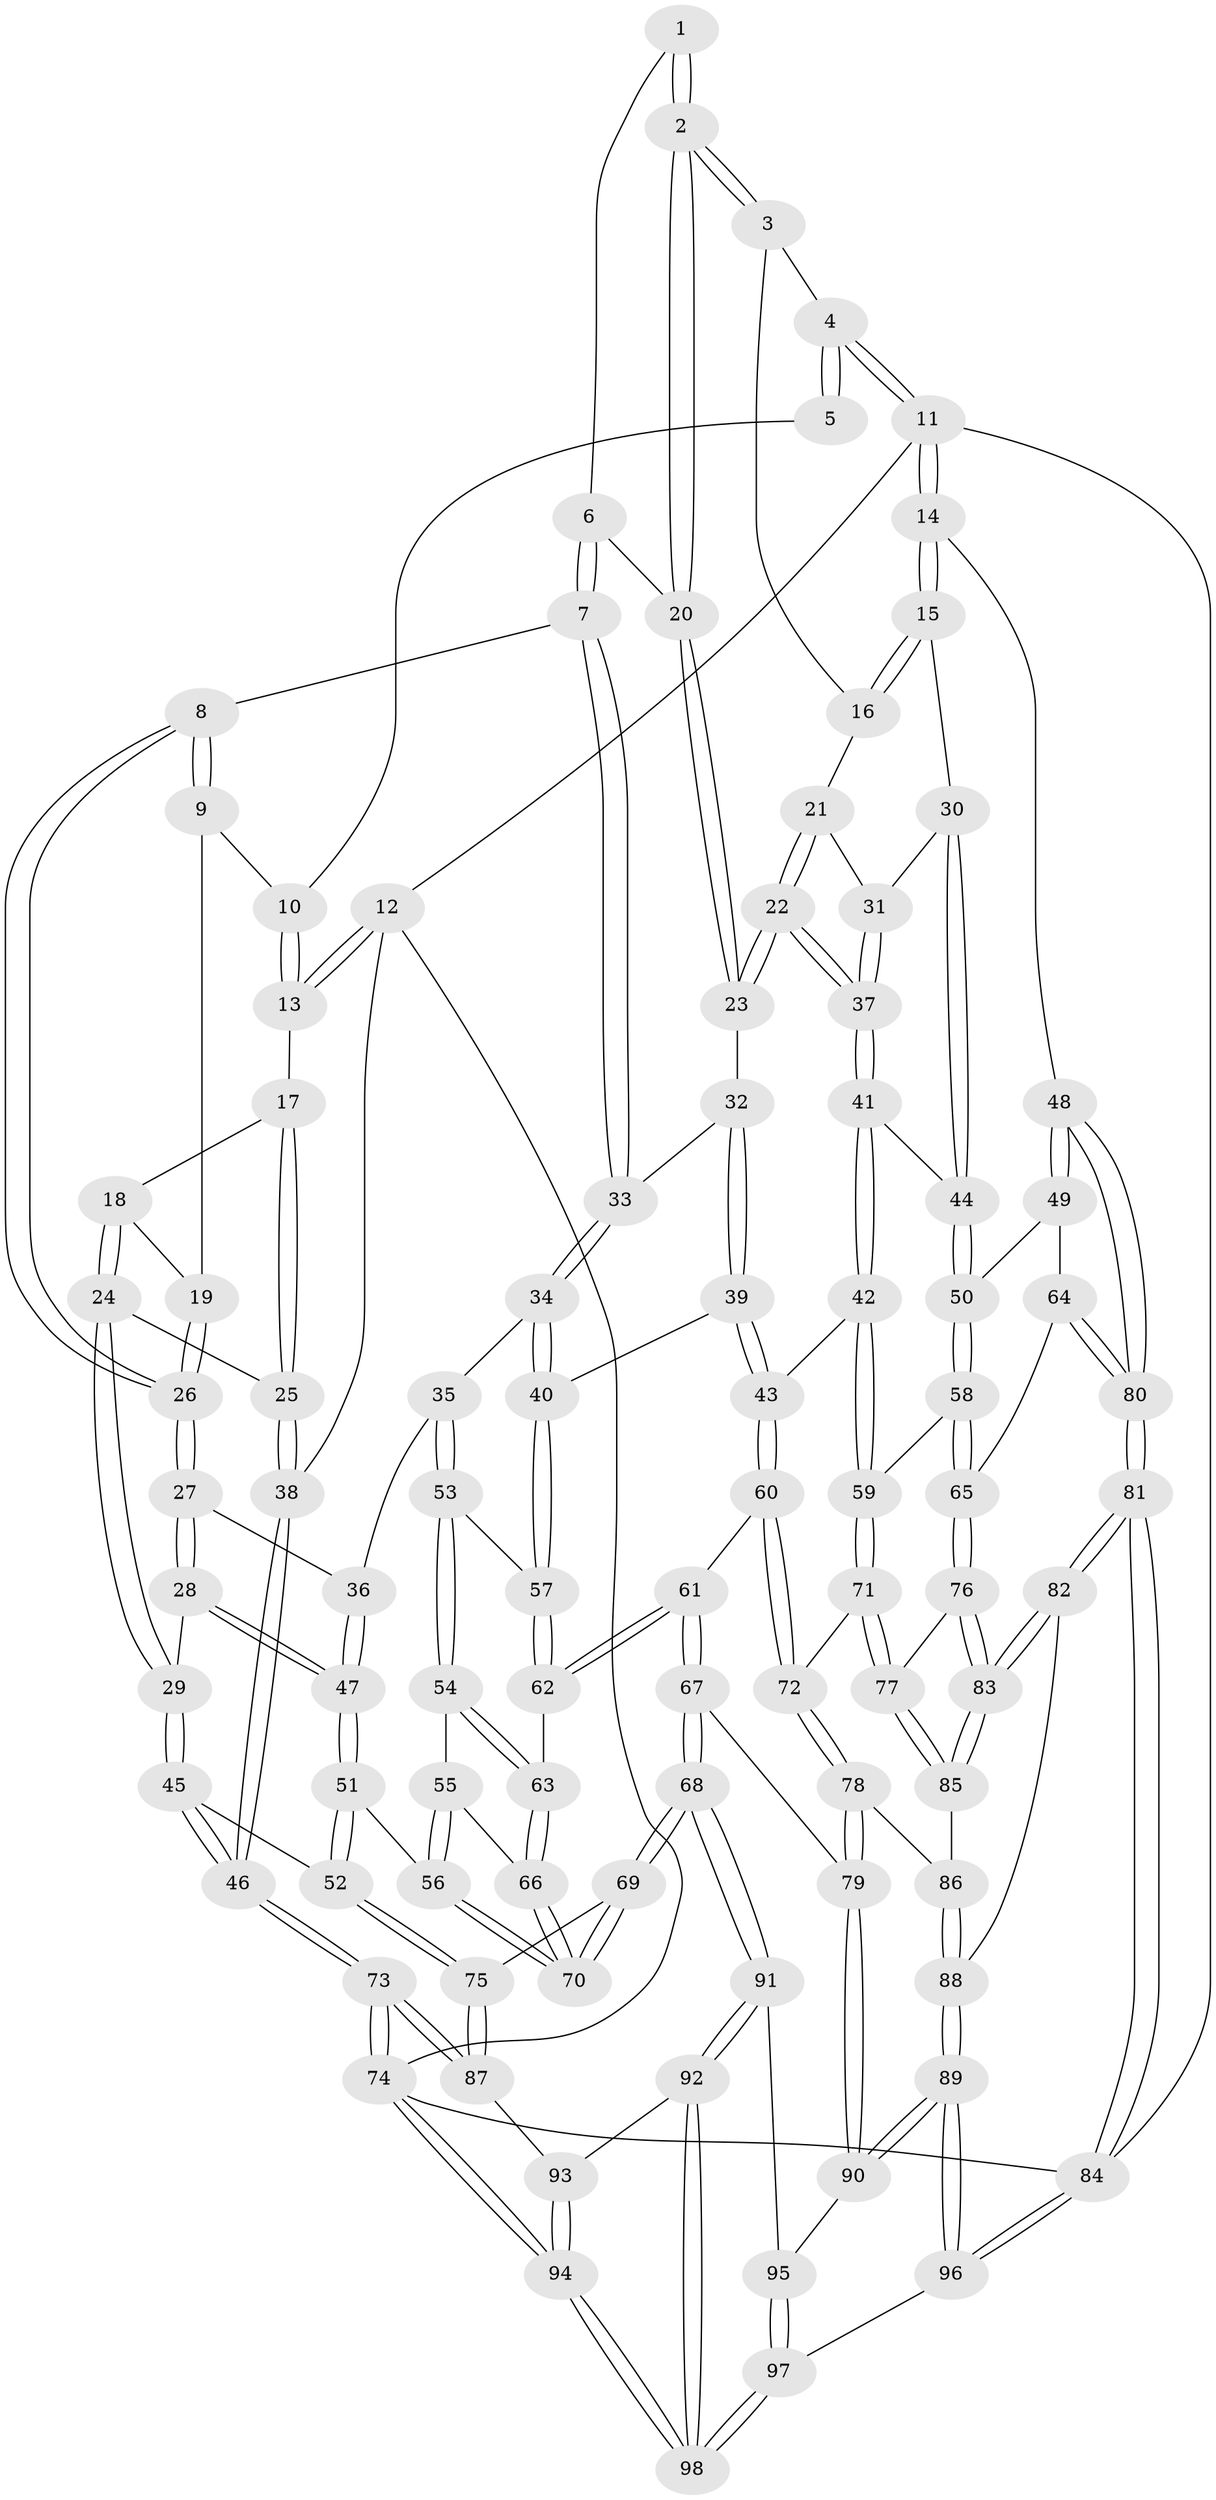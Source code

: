 // Generated by graph-tools (version 1.1) at 2025/27/03/15/25 16:27:56]
// undirected, 98 vertices, 242 edges
graph export_dot {
graph [start="1"]
  node [color=gray90,style=filled];
  1 [pos="+0.5221052480355327+0"];
  2 [pos="+0.6682735527700955+0.10286167561350837"];
  3 [pos="+0.8277168327421426+0"];
  4 [pos="+0.8490876448820613+0"];
  5 [pos="+0.5095490242739009+0"];
  6 [pos="+0.5576585401811031+0.06580390346380575"];
  7 [pos="+0.4552973762675932+0.13728268861738294"];
  8 [pos="+0.4472326668355254+0.13138397306012595"];
  9 [pos="+0.4163030789402574+0"];
  10 [pos="+0.4569610613910664+0"];
  11 [pos="+1+0"];
  12 [pos="+0+0"];
  13 [pos="+0+0"];
  14 [pos="+1+0.19094899492991046"];
  15 [pos="+1+0.18556614806911018"];
  16 [pos="+0.8565619803362786+0.03717772723603001"];
  17 [pos="+0.1207481024267336+0.019753136278338027"];
  18 [pos="+0.22671756765315762+0.0908053391406026"];
  19 [pos="+0.25167270631184496+0.10466923641712549"];
  20 [pos="+0.6636686603843668+0.12165116482023533"];
  21 [pos="+0.8307154421407916+0.13505833736899106"];
  22 [pos="+0.7348800640916927+0.21845605101344592"];
  23 [pos="+0.677914449597765+0.2016987736135478"];
  24 [pos="+0.15607948230544483+0.2909679579901409"];
  25 [pos="+0.11226640187245572+0.267764960167003"];
  26 [pos="+0.29820871132613314+0.1678013879464028"];
  27 [pos="+0.2894028123312919+0.24900770765895283"];
  28 [pos="+0.19051834218299898+0.31282136075341294"];
  29 [pos="+0.18888935035262105+0.31228277177400426"];
  30 [pos="+1+0.1946820032825857"];
  31 [pos="+0.9470755392853558+0.18783484190996988"];
  32 [pos="+0.6581802315692419+0.21203924186200643"];
  33 [pos="+0.5059340745414967+0.219628363138949"];
  34 [pos="+0.4495373157759639+0.3187181189500503"];
  35 [pos="+0.4354503590606526+0.3283979953893595"];
  36 [pos="+0.3834005480173025+0.31132775210304464"];
  37 [pos="+0.8010358842567529+0.3120618646508343"];
  38 [pos="+0+0.3260685767431708"];
  39 [pos="+0.6072916673688149+0.39585144764041147"];
  40 [pos="+0.6062198796079652+0.39561703628204903"];
  41 [pos="+0.80360439466817+0.3181124598497361"];
  42 [pos="+0.6610125960222932+0.4537840160039528"];
  43 [pos="+0.6491745011962667+0.4565558293946496"];
  44 [pos="+0.8327512326612201+0.3411582769425475"];
  45 [pos="+0+0.5271513581813115"];
  46 [pos="+0+0.5344153323773223"];
  47 [pos="+0.2347604860853686+0.44359427175990007"];
  48 [pos="+1+0.3595281120998751"];
  49 [pos="+1+0.3928545003163178"];
  50 [pos="+0.863436656511649+0.38559203188144775"];
  51 [pos="+0.2372362318891015+0.4679916808619488"];
  52 [pos="+0.18296996746033703+0.5412906279817853"];
  53 [pos="+0.4300917451037537+0.3755687776842746"];
  54 [pos="+0.38265624070511006+0.45033009393298556"];
  55 [pos="+0.3820963125691597+0.45092213418659455"];
  56 [pos="+0.3577163243913792+0.4742439328955745"];
  57 [pos="+0.4953079864378892+0.44616162602193526"];
  58 [pos="+0.846507854519669+0.49411887857552994"];
  59 [pos="+0.7976900263214803+0.5098040714820287"];
  60 [pos="+0.6276865522654065+0.5016179302327163"];
  61 [pos="+0.5776039034249879+0.5170537802035917"];
  62 [pos="+0.5067835189059818+0.4893398471597439"];
  63 [pos="+0.48828386867683155+0.5008649455217545"];
  64 [pos="+0.9189039739895625+0.5386982531767343"];
  65 [pos="+0.8840600270371625+0.5344042765055129"];
  66 [pos="+0.47138901420849655+0.5228538427382482"];
  67 [pos="+0.4514636321706076+0.7061212024245986"];
  68 [pos="+0.4453316833718326+0.7062028328666486"];
  69 [pos="+0.42499222792027996+0.6928554493171132"];
  70 [pos="+0.4183270351463735+0.6100419084058311"];
  71 [pos="+0.757946207343163+0.580560932453311"];
  72 [pos="+0.6453544778166248+0.5443812190729922"];
  73 [pos="+0+0.6993367727624933"];
  74 [pos="+0+1"];
  75 [pos="+0.2582235633692667+0.6884363043654316"];
  76 [pos="+0.862641156444345+0.6199632966475856"];
  77 [pos="+0.7623837436427121+0.6284296028457919"];
  78 [pos="+0.6440841900386501+0.6853371563131007"];
  79 [pos="+0.5586071308024622+0.736141923887341"];
  80 [pos="+1+0.6896912953432255"];
  81 [pos="+1+0.7619146570585504"];
  82 [pos="+0.9207295300260695+0.7439361507909189"];
  83 [pos="+0.9164924662488444+0.7386991041707289"];
  84 [pos="+1+1"];
  85 [pos="+0.7428164143492544+0.6624136131794555"];
  86 [pos="+0.7056531800409459+0.6890242521131084"];
  87 [pos="+0.2141414329285924+0.7445119109863703"];
  88 [pos="+0.7982379523230079+0.8362854413647658"];
  89 [pos="+0.7482340549687228+0.952921614427124"];
  90 [pos="+0.6137026039322111+0.8524110152816736"];
  91 [pos="+0.39248829809174773+0.9296382153578876"];
  92 [pos="+0.365447963339113+0.96838866133157"];
  93 [pos="+0.21376692192151575+0.7480356276015968"];
  94 [pos="+0+1"];
  95 [pos="+0.5307786972728664+0.9152381281847294"];
  96 [pos="+0.7996722655321911+1"];
  97 [pos="+0.6037535385450858+1"];
  98 [pos="+0.2849495799362822+1"];
  1 -- 2;
  1 -- 2;
  1 -- 6;
  2 -- 3;
  2 -- 3;
  2 -- 20;
  2 -- 20;
  3 -- 4;
  3 -- 16;
  4 -- 5;
  4 -- 5;
  4 -- 11;
  4 -- 11;
  5 -- 10;
  6 -- 7;
  6 -- 7;
  6 -- 20;
  7 -- 8;
  7 -- 33;
  7 -- 33;
  8 -- 9;
  8 -- 9;
  8 -- 26;
  8 -- 26;
  9 -- 10;
  9 -- 19;
  10 -- 13;
  10 -- 13;
  11 -- 12;
  11 -- 14;
  11 -- 14;
  11 -- 84;
  12 -- 13;
  12 -- 13;
  12 -- 38;
  12 -- 74;
  13 -- 17;
  14 -- 15;
  14 -- 15;
  14 -- 48;
  15 -- 16;
  15 -- 16;
  15 -- 30;
  16 -- 21;
  17 -- 18;
  17 -- 25;
  17 -- 25;
  18 -- 19;
  18 -- 24;
  18 -- 24;
  19 -- 26;
  19 -- 26;
  20 -- 23;
  20 -- 23;
  21 -- 22;
  21 -- 22;
  21 -- 31;
  22 -- 23;
  22 -- 23;
  22 -- 37;
  22 -- 37;
  23 -- 32;
  24 -- 25;
  24 -- 29;
  24 -- 29;
  25 -- 38;
  25 -- 38;
  26 -- 27;
  26 -- 27;
  27 -- 28;
  27 -- 28;
  27 -- 36;
  28 -- 29;
  28 -- 47;
  28 -- 47;
  29 -- 45;
  29 -- 45;
  30 -- 31;
  30 -- 44;
  30 -- 44;
  31 -- 37;
  31 -- 37;
  32 -- 33;
  32 -- 39;
  32 -- 39;
  33 -- 34;
  33 -- 34;
  34 -- 35;
  34 -- 40;
  34 -- 40;
  35 -- 36;
  35 -- 53;
  35 -- 53;
  36 -- 47;
  36 -- 47;
  37 -- 41;
  37 -- 41;
  38 -- 46;
  38 -- 46;
  39 -- 40;
  39 -- 43;
  39 -- 43;
  40 -- 57;
  40 -- 57;
  41 -- 42;
  41 -- 42;
  41 -- 44;
  42 -- 43;
  42 -- 59;
  42 -- 59;
  43 -- 60;
  43 -- 60;
  44 -- 50;
  44 -- 50;
  45 -- 46;
  45 -- 46;
  45 -- 52;
  46 -- 73;
  46 -- 73;
  47 -- 51;
  47 -- 51;
  48 -- 49;
  48 -- 49;
  48 -- 80;
  48 -- 80;
  49 -- 50;
  49 -- 64;
  50 -- 58;
  50 -- 58;
  51 -- 52;
  51 -- 52;
  51 -- 56;
  52 -- 75;
  52 -- 75;
  53 -- 54;
  53 -- 54;
  53 -- 57;
  54 -- 55;
  54 -- 63;
  54 -- 63;
  55 -- 56;
  55 -- 56;
  55 -- 66;
  56 -- 70;
  56 -- 70;
  57 -- 62;
  57 -- 62;
  58 -- 59;
  58 -- 65;
  58 -- 65;
  59 -- 71;
  59 -- 71;
  60 -- 61;
  60 -- 72;
  60 -- 72;
  61 -- 62;
  61 -- 62;
  61 -- 67;
  61 -- 67;
  62 -- 63;
  63 -- 66;
  63 -- 66;
  64 -- 65;
  64 -- 80;
  64 -- 80;
  65 -- 76;
  65 -- 76;
  66 -- 70;
  66 -- 70;
  67 -- 68;
  67 -- 68;
  67 -- 79;
  68 -- 69;
  68 -- 69;
  68 -- 91;
  68 -- 91;
  69 -- 70;
  69 -- 70;
  69 -- 75;
  71 -- 72;
  71 -- 77;
  71 -- 77;
  72 -- 78;
  72 -- 78;
  73 -- 74;
  73 -- 74;
  73 -- 87;
  73 -- 87;
  74 -- 94;
  74 -- 94;
  74 -- 84;
  75 -- 87;
  75 -- 87;
  76 -- 77;
  76 -- 83;
  76 -- 83;
  77 -- 85;
  77 -- 85;
  78 -- 79;
  78 -- 79;
  78 -- 86;
  79 -- 90;
  79 -- 90;
  80 -- 81;
  80 -- 81;
  81 -- 82;
  81 -- 82;
  81 -- 84;
  81 -- 84;
  82 -- 83;
  82 -- 83;
  82 -- 88;
  83 -- 85;
  83 -- 85;
  84 -- 96;
  84 -- 96;
  85 -- 86;
  86 -- 88;
  86 -- 88;
  87 -- 93;
  88 -- 89;
  88 -- 89;
  89 -- 90;
  89 -- 90;
  89 -- 96;
  89 -- 96;
  90 -- 95;
  91 -- 92;
  91 -- 92;
  91 -- 95;
  92 -- 93;
  92 -- 98;
  92 -- 98;
  93 -- 94;
  93 -- 94;
  94 -- 98;
  94 -- 98;
  95 -- 97;
  95 -- 97;
  96 -- 97;
  97 -- 98;
  97 -- 98;
}
